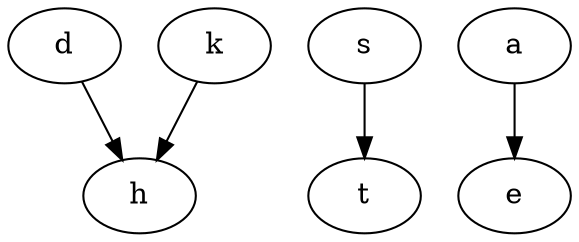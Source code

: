 digraph "Base-Graph-Conflict1" {
	d
	h
	k
	h
	s
	t
	a
	e
	d -> h
	k -> h
	s -> t
	a -> e
	node [fillcolor="#FFFFCC" shape=circle style="rounded,filled"]
}
